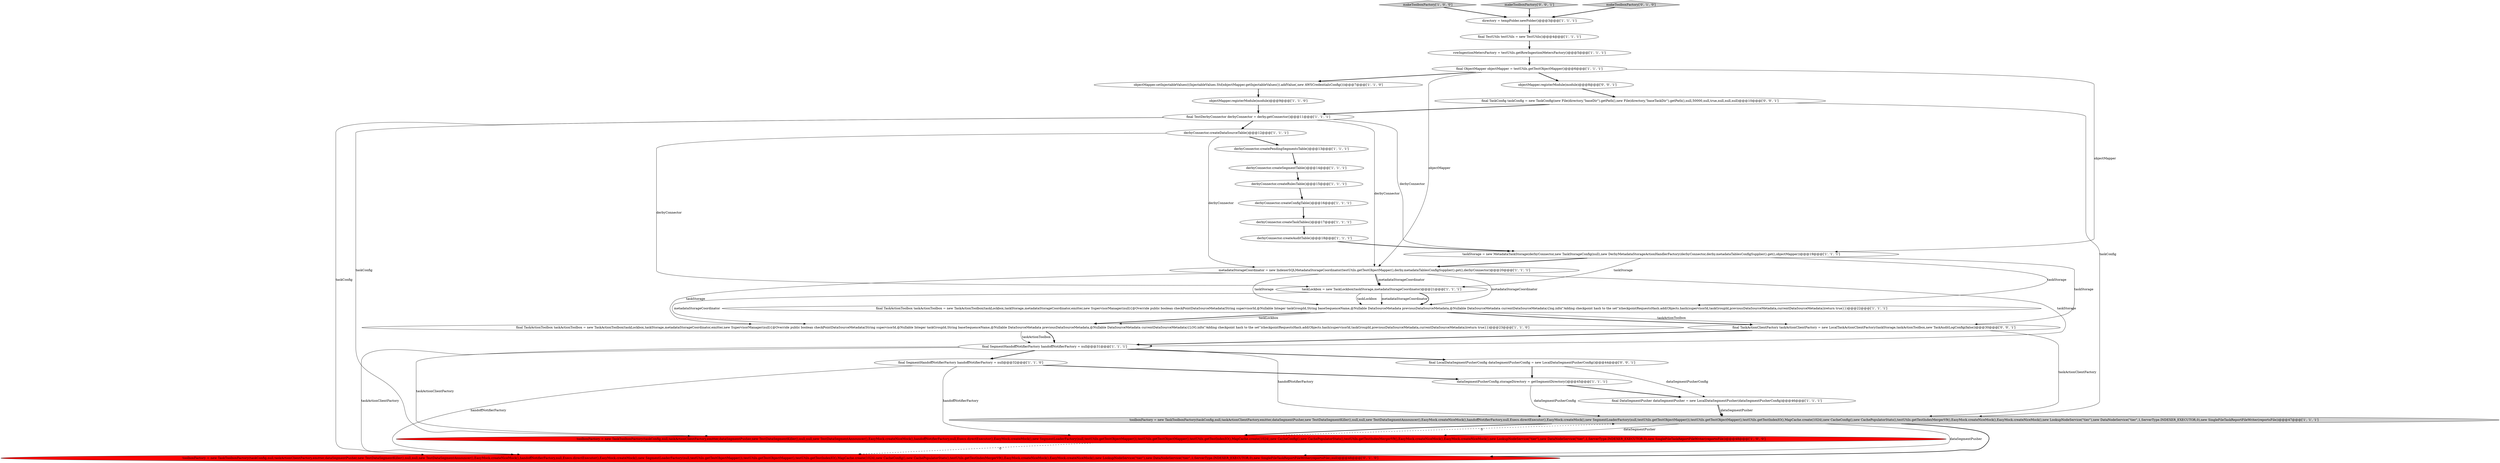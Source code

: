 digraph {
28 [style = filled, label = "final LocalDataSegmentPusherConfig dataSegmentPusherConfig = new LocalDataSegmentPusherConfig()@@@44@@@['0', '0', '1']", fillcolor = white, shape = ellipse image = "AAA0AAABBB3BBB"];
8 [style = filled, label = "toolboxFactory = new TaskToolboxFactory(taskConfig,null,taskActionClientFactory,emitter,dataSegmentPusher,new TestDataSegmentKiller(),null,null,new TestDataSegmentAnnouncer(),EasyMock.createNiceMock(),handoffNotifierFactory,null,Execs.directExecutor(),EasyMock.createMock(),new SegmentLoaderFactory(null,testUtils.getTestObjectMapper()),testUtils.getTestObjectMapper(),testUtils.getTestIndexIO(),MapCache.create(1024),new CacheConfig(),new CachePopulatorStats(),testUtils.getTestIndexMergerV9(),EasyMock.createNiceMock(),EasyMock.createNiceMock(),new LookupNodeService(\"tier\"),new DataNodeService(\"tier\",1,ServerType.INDEXER_EXECUTOR,0),new SingleFileTaskReportFileWriter(reportsFile))@@@48@@@['1', '0', '0']", fillcolor = red, shape = ellipse image = "AAA1AAABBB1BBB"];
21 [style = filled, label = "makeToolboxFactory['1', '0', '0']", fillcolor = lightgray, shape = diamond image = "AAA0AAABBB1BBB"];
31 [style = filled, label = "final TaskActionClientFactory taskActionClientFactory = new LocalTaskActionClientFactory(taskStorage,taskActionToolbox,new TaskAuditLogConfig(false))@@@30@@@['0', '0', '1']", fillcolor = white, shape = ellipse image = "AAA0AAABBB3BBB"];
24 [style = filled, label = "final DataSegmentPusher dataSegmentPusher = new LocalDataSegmentPusher(dataSegmentPusherConfig)@@@46@@@['1', '1', '1']", fillcolor = white, shape = ellipse image = "AAA0AAABBB1BBB"];
15 [style = filled, label = "toolboxFactory = new TaskToolboxFactory(taskConfig,null,taskActionClientFactory,emitter,dataSegmentPusher,new TestDataSegmentKiller(),null,null,new TestDataSegmentAnnouncer(),EasyMock.createNiceMock(),handoffNotifierFactory,null,Execs.directExecutor(),EasyMock.createMock(),new SegmentLoaderFactory(null,testUtils.getTestObjectMapper()),testUtils.getTestObjectMapper(),testUtils.getTestIndexIO(),MapCache.create(1024),new CacheConfig(),new CachePopulatorStats(),testUtils.getTestIndexMergerV9(),EasyMock.createNiceMock(),EasyMock.createNiceMock(),new LookupNodeService(\"tier\"),new DataNodeService(\"tier\",1,ServerType.INDEXER_EXECUTOR,0),new SingleFileTaskReportFileWriter(reportsFile))@@@47@@@['1', '1', '1']", fillcolor = lightgray, shape = ellipse image = "AAA0AAABBB1BBB"];
25 [style = filled, label = "rowIngestionMetersFactory = testUtils.getRowIngestionMetersFactory()@@@5@@@['1', '1', '1']", fillcolor = white, shape = ellipse image = "AAA0AAABBB1BBB"];
6 [style = filled, label = "objectMapper.registerModule(module)@@@9@@@['1', '1', '0']", fillcolor = white, shape = ellipse image = "AAA0AAABBB1BBB"];
0 [style = filled, label = "derbyConnector.createRulesTable()@@@15@@@['1', '1', '1']", fillcolor = white, shape = ellipse image = "AAA0AAABBB1BBB"];
7 [style = filled, label = "derbyConnector.createSegmentTable()@@@14@@@['1', '1', '1']", fillcolor = white, shape = ellipse image = "AAA0AAABBB1BBB"];
11 [style = filled, label = "derbyConnector.createConfigTable()@@@16@@@['1', '1', '1']", fillcolor = white, shape = ellipse image = "AAA0AAABBB1BBB"];
5 [style = filled, label = "final SegmentHandoffNotifierFactory handoffNotifierFactory = null@@@32@@@['1', '1', '0']", fillcolor = white, shape = ellipse image = "AAA0AAABBB1BBB"];
13 [style = filled, label = "dataSegmentPusherConfig.storageDirectory = getSegmentDirectory()@@@45@@@['1', '1', '1']", fillcolor = white, shape = ellipse image = "AAA0AAABBB1BBB"];
10 [style = filled, label = "metadataStorageCoordinator = new IndexerSQLMetadataStorageCoordinator(testUtils.getTestObjectMapper(),derby.metadataTablesConfigSupplier().get(),derbyConnector)@@@20@@@['1', '1', '1']", fillcolor = white, shape = ellipse image = "AAA0AAABBB1BBB"];
1 [style = filled, label = "taskStorage = new MetadataTaskStorage(derbyConnector,new TaskStorageConfig(null),new DerbyMetadataStorageActionHandlerFactory(derbyConnector,derby.metadataTablesConfigSupplier().get(),objectMapper))@@@19@@@['1', '1', '1']", fillcolor = white, shape = ellipse image = "AAA0AAABBB1BBB"];
29 [style = filled, label = "makeToolboxFactory['0', '0', '1']", fillcolor = lightgray, shape = diamond image = "AAA0AAABBB3BBB"];
16 [style = filled, label = "final TaskActionToolbox taskActionToolbox = new TaskActionToolbox(taskLockbox,taskStorage,metadataStorageCoordinator,emitter,new SupervisorManager(null){@Override public boolean checkPointDataSourceMetadata(String supervisorId,@Nullable Integer taskGroupId,String baseSequenceName,@Nullable DataSourceMetadata previousDataSourceMetadata,@Nullable DataSourceMetadata currentDataSourceMetadata){LOG.info(\"Adding checkpoint hash to the set\")checkpointRequestsHash.add(Objects.hash(supervisorId,taskGroupId,previousDataSourceMetadata,currentDataSourceMetadata))return true}})@@@23@@@['1', '1', '0']", fillcolor = white, shape = ellipse image = "AAA0AAABBB1BBB"];
27 [style = filled, label = "makeToolboxFactory['0', '1', '0']", fillcolor = lightgray, shape = diamond image = "AAA0AAABBB2BBB"];
30 [style = filled, label = "final TaskConfig taskConfig = new TaskConfig(new File(directory,\"baseDir\").getPath(),new File(directory,\"baseTaskDir\").getPath(),null,50000,null,true,null,null,null)@@@10@@@['0', '0', '1']", fillcolor = white, shape = ellipse image = "AAA0AAABBB3BBB"];
3 [style = filled, label = "final SegmentHandoffNotifierFactory handoffNotifierFactory = null@@@31@@@['1', '1', '1']", fillcolor = white, shape = ellipse image = "AAA0AAABBB1BBB"];
19 [style = filled, label = "derbyConnector.createDataSourceTable()@@@12@@@['1', '1', '1']", fillcolor = white, shape = ellipse image = "AAA0AAABBB1BBB"];
14 [style = filled, label = "final TaskActionToolbox taskActionToolbox = new TaskActionToolbox(taskLockbox,taskStorage,metadataStorageCoordinator,emitter,new SupervisorManager(null){@Override public boolean checkPointDataSourceMetadata(String supervisorId,@Nullable Integer taskGroupId,String baseSequenceName,@Nullable DataSourceMetadata previousDataSourceMetadata,@Nullable DataSourceMetadata currentDataSourceMetadata){log.info(\"Adding checkpoint hash to the set\")checkpointRequestsHash.add(Objects.hash(supervisorId,taskGroupId,previousDataSourceMetadata,currentDataSourceMetadata))return true}})@@@22@@@['1', '1', '1']", fillcolor = white, shape = ellipse image = "AAA0AAABBB1BBB"];
12 [style = filled, label = "final TestUtils testUtils = new TestUtils()@@@4@@@['1', '1', '1']", fillcolor = white, shape = ellipse image = "AAA0AAABBB1BBB"];
2 [style = filled, label = "derbyConnector.createTaskTables()@@@17@@@['1', '1', '1']", fillcolor = white, shape = ellipse image = "AAA0AAABBB1BBB"];
17 [style = filled, label = "taskLockbox = new TaskLockbox(taskStorage,metadataStorageCoordinator)@@@21@@@['1', '1', '1']", fillcolor = white, shape = ellipse image = "AAA0AAABBB1BBB"];
26 [style = filled, label = "toolboxFactory = new TaskToolboxFactory(taskConfig,null,taskActionClientFactory,emitter,dataSegmentPusher,new TestDataSegmentKiller(),null,null,new TestDataSegmentAnnouncer(),EasyMock.createNiceMock(),handoffNotifierFactory,null,Execs.directExecutor(),EasyMock.createMock(),new SegmentLoaderFactory(null,testUtils.getTestObjectMapper()),testUtils.getTestObjectMapper(),testUtils.getTestIndexIO(),MapCache.create(1024),new CacheConfig(),new CachePopulatorStats(),testUtils.getTestIndexMergerV9(),EasyMock.createNiceMock(),EasyMock.createNiceMock(),new LookupNodeService(\"tier\"),new DataNodeService(\"tier\",1,ServerType.INDEXER_EXECUTOR,0),new SingleFileTaskReportFileWriter(reportsFile),null)@@@48@@@['0', '1', '0']", fillcolor = red, shape = ellipse image = "AAA1AAABBB2BBB"];
4 [style = filled, label = "derbyConnector.createAuditTable()@@@18@@@['1', '1', '1']", fillcolor = white, shape = ellipse image = "AAA0AAABBB1BBB"];
22 [style = filled, label = "derbyConnector.createPendingSegmentsTable()@@@13@@@['1', '1', '1']", fillcolor = white, shape = ellipse image = "AAA0AAABBB1BBB"];
32 [style = filled, label = "objectMapper.registerModule(module)@@@8@@@['0', '0', '1']", fillcolor = white, shape = ellipse image = "AAA0AAABBB3BBB"];
20 [style = filled, label = "objectMapper.setInjectableValues(((InjectableValues.Std)objectMapper.getInjectableValues()).addValue(,new AWSCredentialsConfig()))@@@7@@@['1', '1', '0']", fillcolor = white, shape = ellipse image = "AAA0AAABBB1BBB"];
23 [style = filled, label = "directory = tempFolder.newFolder()@@@3@@@['1', '1', '1']", fillcolor = white, shape = ellipse image = "AAA0AAABBB1BBB"];
18 [style = filled, label = "final ObjectMapper objectMapper = testUtils.getTestObjectMapper()@@@6@@@['1', '1', '1']", fillcolor = white, shape = ellipse image = "AAA0AAABBB1BBB"];
9 [style = filled, label = "final TestDerbyConnector derbyConnector = derby.getConnector()@@@11@@@['1', '1', '1']", fillcolor = white, shape = ellipse image = "AAA0AAABBB1BBB"];
14->16 [style = bold, label=""];
16->3 [style = bold, label=""];
18->10 [style = solid, label="objectMapper"];
9->8 [style = solid, label="taskConfig"];
3->26 [style = solid, label="taskActionClientFactory"];
9->26 [style = solid, label="taskConfig"];
18->1 [style = solid, label="objectMapper"];
13->24 [style = bold, label=""];
10->14 [style = solid, label="metadataStorageCoordinator"];
10->17 [style = solid, label="metadataStorageCoordinator"];
15->8 [style = solid, label="dataSegmentPusher"];
10->14 [style = solid, label="taskStorage"];
31->15 [style = solid, label="taskActionClientFactory"];
17->14 [style = solid, label="taskLockbox"];
8->15 [style = dashed, label="0"];
3->15 [style = solid, label="handoffNotifierFactory"];
25->18 [style = bold, label=""];
19->10 [style = solid, label="derbyConnector"];
9->1 [style = solid, label="derbyConnector"];
0->11 [style = bold, label=""];
28->13 [style = bold, label=""];
7->0 [style = bold, label=""];
10->17 [style = bold, label=""];
30->9 [style = bold, label=""];
1->17 [style = solid, label="taskStorage"];
20->6 [style = bold, label=""];
29->23 [style = bold, label=""];
1->31 [style = solid, label="taskStorage"];
32->30 [style = bold, label=""];
2->4 [style = bold, label=""];
22->7 [style = bold, label=""];
11->2 [style = bold, label=""];
5->8 [style = solid, label="handoffNotifierFactory"];
19->17 [style = solid, label="derbyConnector"];
17->14 [style = solid, label="metadataStorageCoordinator"];
15->26 [style = bold, label=""];
14->31 [style = solid, label="taskActionToolbox"];
9->10 [style = solid, label="derbyConnector"];
1->14 [style = solid, label="taskStorage"];
18->20 [style = bold, label=""];
3->28 [style = bold, label=""];
3->5 [style = bold, label=""];
10->16 [style = solid, label="taskStorage"];
28->24 [style = solid, label="dataSegmentPusherConfig"];
17->14 [style = bold, label=""];
12->25 [style = bold, label=""];
5->13 [style = bold, label=""];
14->31 [style = bold, label=""];
10->3 [style = solid, label="taskStorage"];
18->32 [style = bold, label=""];
9->19 [style = bold, label=""];
3->8 [style = solid, label="taskActionClientFactory"];
5->26 [style = solid, label="handoffNotifierFactory"];
23->12 [style = bold, label=""];
4->1 [style = bold, label=""];
27->23 [style = bold, label=""];
30->15 [style = solid, label="taskConfig"];
13->15 [style = solid, label="dataSegmentPusherConfig"];
15->26 [style = solid, label="dataSegmentPusher"];
6->9 [style = bold, label=""];
31->3 [style = bold, label=""];
1->10 [style = bold, label=""];
24->15 [style = solid, label="dataSegmentPusher"];
19->22 [style = bold, label=""];
21->23 [style = bold, label=""];
17->16 [style = solid, label="metadataStorageCoordinator"];
15->8 [style = bold, label=""];
14->16 [style = solid, label="taskLockbox"];
8->26 [style = dashed, label="0"];
16->3 [style = solid, label="taskActionToolbox"];
24->15 [style = bold, label=""];
}
